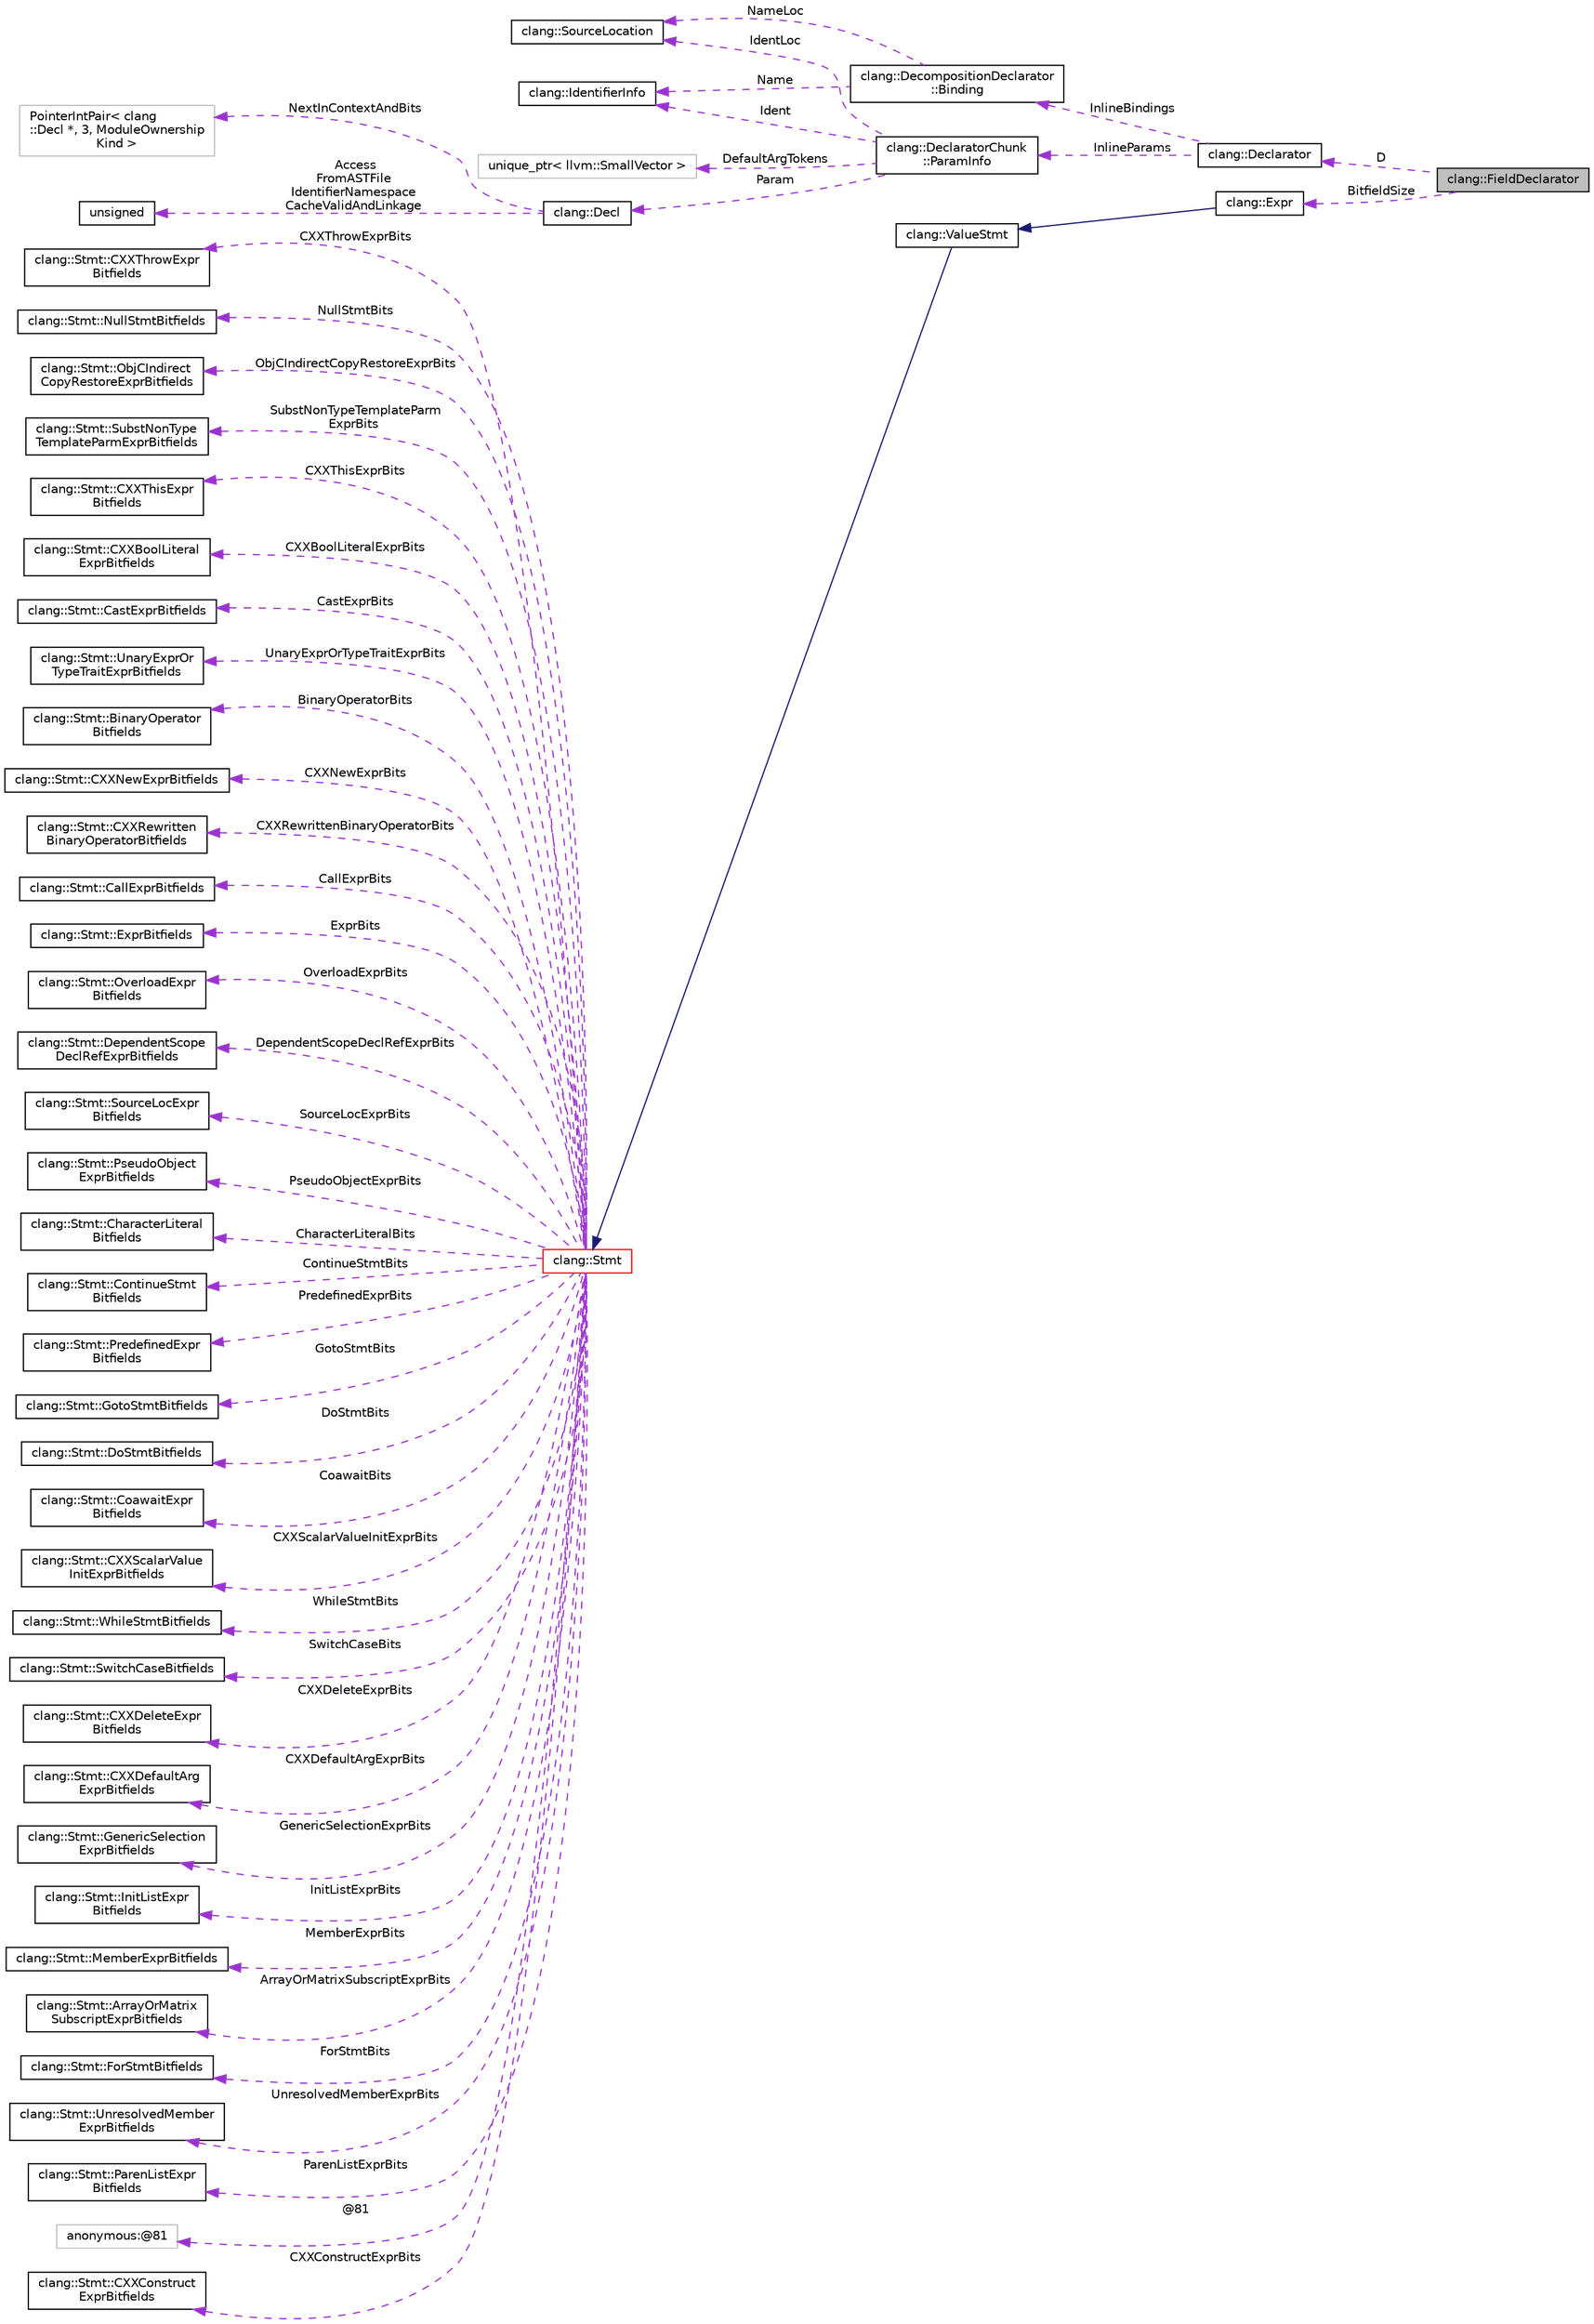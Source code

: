 digraph "clang::FieldDeclarator"
{
 // LATEX_PDF_SIZE
  bgcolor="transparent";
  edge [fontname="Helvetica",fontsize="10",labelfontname="Helvetica",labelfontsize="10"];
  node [fontname="Helvetica",fontsize="10",shape=record];
  rankdir="LR";
  Node1 [label="clang::FieldDeclarator",height=0.2,width=0.4,color="black", fillcolor="grey75", style="filled", fontcolor="black",tooltip="This little struct is used to capture information about structure field declarators,..."];
  Node2 -> Node1 [dir="back",color="darkorchid3",fontsize="10",style="dashed",label=" D" ,fontname="Helvetica"];
  Node2 [label="clang::Declarator",height=0.2,width=0.4,color="black",URL="$classclang_1_1Declarator.html",tooltip="Information about one declarator, including the parsed type information and the identifier."];
  Node3 -> Node2 [dir="back",color="darkorchid3",fontsize="10",style="dashed",label=" InlineBindings" ,fontname="Helvetica"];
  Node3 [label="clang::DecompositionDeclarator\l::Binding",height=0.2,width=0.4,color="black",URL="$structclang_1_1DecompositionDeclarator_1_1Binding.html",tooltip=" "];
  Node4 -> Node3 [dir="back",color="darkorchid3",fontsize="10",style="dashed",label=" NameLoc" ,fontname="Helvetica"];
  Node4 [label="clang::SourceLocation",height=0.2,width=0.4,color="black",URL="$classclang_1_1SourceLocation.html",tooltip="Encodes a location in the source."];
  Node5 -> Node3 [dir="back",color="darkorchid3",fontsize="10",style="dashed",label=" Name" ,fontname="Helvetica"];
  Node5 [label="clang::IdentifierInfo",height=0.2,width=0.4,color="black",URL="$classclang_1_1IdentifierInfo.html",tooltip="One of these records is kept for each identifier that is lexed."];
  Node6 -> Node2 [dir="back",color="darkorchid3",fontsize="10",style="dashed",label=" InlineParams" ,fontname="Helvetica"];
  Node6 [label="clang::DeclaratorChunk\l::ParamInfo",height=0.2,width=0.4,color="black",URL="$structclang_1_1DeclaratorChunk_1_1ParamInfo.html",tooltip="ParamInfo - An array of paraminfo objects is allocated whenever a function declarator is parsed."];
  Node4 -> Node6 [dir="back",color="darkorchid3",fontsize="10",style="dashed",label=" IdentLoc" ,fontname="Helvetica"];
  Node7 -> Node6 [dir="back",color="darkorchid3",fontsize="10",style="dashed",label=" DefaultArgTokens" ,fontname="Helvetica"];
  Node7 [label="unique_ptr\< llvm::SmallVector \>",height=0.2,width=0.4,color="grey75",tooltip=" "];
  Node5 -> Node6 [dir="back",color="darkorchid3",fontsize="10",style="dashed",label=" Ident" ,fontname="Helvetica"];
  Node8 -> Node6 [dir="back",color="darkorchid3",fontsize="10",style="dashed",label=" Param" ,fontname="Helvetica"];
  Node8 [label="clang::Decl",height=0.2,width=0.4,color="black",URL="$classclang_1_1Decl.html",tooltip="Decl - This represents one declaration (or definition), e.g."];
  Node9 -> Node8 [dir="back",color="darkorchid3",fontsize="10",style="dashed",label=" NextInContextAndBits" ,fontname="Helvetica"];
  Node9 [label="PointerIntPair\< clang\l::Decl *, 3, ModuleOwnership\lKind \>",height=0.2,width=0.4,color="grey75",tooltip=" "];
  Node10 -> Node8 [dir="back",color="darkorchid3",fontsize="10",style="dashed",label=" Access\nFromASTFile\nIdentifierNamespace\nCacheValidAndLinkage" ,fontname="Helvetica"];
  Node10 [label="unsigned",height=0.2,width=0.4,color="black",URL="$classunsigned.html",tooltip=" "];
  Node11 -> Node1 [dir="back",color="darkorchid3",fontsize="10",style="dashed",label=" BitfieldSize" ,fontname="Helvetica"];
  Node11 [label="clang::Expr",height=0.2,width=0.4,color="black",URL="$classclang_1_1Expr.html",tooltip="This represents one expression."];
  Node12 -> Node11 [dir="back",color="midnightblue",fontsize="10",style="solid",fontname="Helvetica"];
  Node12 [label="clang::ValueStmt",height=0.2,width=0.4,color="black",URL="$classclang_1_1ValueStmt.html",tooltip="Represents a statement that could possibly have a value and type."];
  Node13 -> Node12 [dir="back",color="midnightblue",fontsize="10",style="solid",fontname="Helvetica"];
  Node13 [label="clang::Stmt",height=0.2,width=0.4,color="red",URL="$classclang_1_1Stmt.html",tooltip="Stmt - This represents one statement."];
  Node14 -> Node13 [dir="back",color="darkorchid3",fontsize="10",style="dashed",label=" CXXThrowExprBits" ,fontname="Helvetica"];
  Node14 [label="clang::Stmt::CXXThrowExpr\lBitfields",height=0.2,width=0.4,color="black",URL="$classclang_1_1Stmt_1_1CXXThrowExprBitfields.html",tooltip=" "];
  Node15 -> Node13 [dir="back",color="darkorchid3",fontsize="10",style="dashed",label=" NullStmtBits" ,fontname="Helvetica"];
  Node15 [label="clang::Stmt::NullStmtBitfields",height=0.2,width=0.4,color="black",URL="$classclang_1_1Stmt_1_1NullStmtBitfields.html",tooltip=" "];
  Node16 -> Node13 [dir="back",color="darkorchid3",fontsize="10",style="dashed",label=" ObjCIndirectCopyRestoreExprBits" ,fontname="Helvetica"];
  Node16 [label="clang::Stmt::ObjCIndirect\lCopyRestoreExprBitfields",height=0.2,width=0.4,color="black",URL="$classclang_1_1Stmt_1_1ObjCIndirectCopyRestoreExprBitfields.html",tooltip=" "];
  Node17 -> Node13 [dir="back",color="darkorchid3",fontsize="10",style="dashed",label=" SubstNonTypeTemplateParm\lExprBits" ,fontname="Helvetica"];
  Node17 [label="clang::Stmt::SubstNonType\lTemplateParmExprBitfields",height=0.2,width=0.4,color="black",URL="$classclang_1_1Stmt_1_1SubstNonTypeTemplateParmExprBitfields.html",tooltip=" "];
  Node18 -> Node13 [dir="back",color="darkorchid3",fontsize="10",style="dashed",label=" CXXThisExprBits" ,fontname="Helvetica"];
  Node18 [label="clang::Stmt::CXXThisExpr\lBitfields",height=0.2,width=0.4,color="black",URL="$classclang_1_1Stmt_1_1CXXThisExprBitfields.html",tooltip=" "];
  Node19 -> Node13 [dir="back",color="darkorchid3",fontsize="10",style="dashed",label=" CXXBoolLiteralExprBits" ,fontname="Helvetica"];
  Node19 [label="clang::Stmt::CXXBoolLiteral\lExprBitfields",height=0.2,width=0.4,color="black",URL="$classclang_1_1Stmt_1_1CXXBoolLiteralExprBitfields.html",tooltip=" "];
  Node20 -> Node13 [dir="back",color="darkorchid3",fontsize="10",style="dashed",label=" CastExprBits" ,fontname="Helvetica"];
  Node20 [label="clang::Stmt::CastExprBitfields",height=0.2,width=0.4,color="black",URL="$classclang_1_1Stmt_1_1CastExprBitfields.html",tooltip=" "];
  Node21 -> Node13 [dir="back",color="darkorchid3",fontsize="10",style="dashed",label=" UnaryExprOrTypeTraitExprBits" ,fontname="Helvetica"];
  Node21 [label="clang::Stmt::UnaryExprOr\lTypeTraitExprBitfields",height=0.2,width=0.4,color="black",URL="$classclang_1_1Stmt_1_1UnaryExprOrTypeTraitExprBitfields.html",tooltip=" "];
  Node22 -> Node13 [dir="back",color="darkorchid3",fontsize="10",style="dashed",label=" BinaryOperatorBits" ,fontname="Helvetica"];
  Node22 [label="clang::Stmt::BinaryOperator\lBitfields",height=0.2,width=0.4,color="black",URL="$classclang_1_1Stmt_1_1BinaryOperatorBitfields.html",tooltip=" "];
  Node23 -> Node13 [dir="back",color="darkorchid3",fontsize="10",style="dashed",label=" CXXNewExprBits" ,fontname="Helvetica"];
  Node23 [label="clang::Stmt::CXXNewExprBitfields",height=0.2,width=0.4,color="black",URL="$classclang_1_1Stmt_1_1CXXNewExprBitfields.html",tooltip=" "];
  Node24 -> Node13 [dir="back",color="darkorchid3",fontsize="10",style="dashed",label=" CXXRewrittenBinaryOperatorBits" ,fontname="Helvetica"];
  Node24 [label="clang::Stmt::CXXRewritten\lBinaryOperatorBitfields",height=0.2,width=0.4,color="black",URL="$classclang_1_1Stmt_1_1CXXRewrittenBinaryOperatorBitfields.html",tooltip=" "];
  Node25 -> Node13 [dir="back",color="darkorchid3",fontsize="10",style="dashed",label=" CallExprBits" ,fontname="Helvetica"];
  Node25 [label="clang::Stmt::CallExprBitfields",height=0.2,width=0.4,color="black",URL="$classclang_1_1Stmt_1_1CallExprBitfields.html",tooltip=" "];
  Node26 -> Node13 [dir="back",color="darkorchid3",fontsize="10",style="dashed",label=" ExprBits" ,fontname="Helvetica"];
  Node26 [label="clang::Stmt::ExprBitfields",height=0.2,width=0.4,color="black",URL="$classclang_1_1Stmt_1_1ExprBitfields.html",tooltip=" "];
  Node27 -> Node13 [dir="back",color="darkorchid3",fontsize="10",style="dashed",label=" OverloadExprBits" ,fontname="Helvetica"];
  Node27 [label="clang::Stmt::OverloadExpr\lBitfields",height=0.2,width=0.4,color="black",URL="$classclang_1_1Stmt_1_1OverloadExprBitfields.html",tooltip=" "];
  Node28 -> Node13 [dir="back",color="darkorchid3",fontsize="10",style="dashed",label=" DependentScopeDeclRefExprBits" ,fontname="Helvetica"];
  Node28 [label="clang::Stmt::DependentScope\lDeclRefExprBitfields",height=0.2,width=0.4,color="black",URL="$classclang_1_1Stmt_1_1DependentScopeDeclRefExprBitfields.html",tooltip=" "];
  Node29 -> Node13 [dir="back",color="darkorchid3",fontsize="10",style="dashed",label=" SourceLocExprBits" ,fontname="Helvetica"];
  Node29 [label="clang::Stmt::SourceLocExpr\lBitfields",height=0.2,width=0.4,color="black",URL="$classclang_1_1Stmt_1_1SourceLocExprBitfields.html",tooltip=" "];
  Node30 -> Node13 [dir="back",color="darkorchid3",fontsize="10",style="dashed",label=" PseudoObjectExprBits" ,fontname="Helvetica"];
  Node30 [label="clang::Stmt::PseudoObject\lExprBitfields",height=0.2,width=0.4,color="black",URL="$classclang_1_1Stmt_1_1PseudoObjectExprBitfields.html",tooltip=" "];
  Node31 -> Node13 [dir="back",color="darkorchid3",fontsize="10",style="dashed",label=" CharacterLiteralBits" ,fontname="Helvetica"];
  Node31 [label="clang::Stmt::CharacterLiteral\lBitfields",height=0.2,width=0.4,color="black",URL="$classclang_1_1Stmt_1_1CharacterLiteralBitfields.html",tooltip=" "];
  Node32 -> Node13 [dir="back",color="darkorchid3",fontsize="10",style="dashed",label=" ContinueStmtBits" ,fontname="Helvetica"];
  Node32 [label="clang::Stmt::ContinueStmt\lBitfields",height=0.2,width=0.4,color="black",URL="$classclang_1_1Stmt_1_1ContinueStmtBitfields.html",tooltip=" "];
  Node33 -> Node13 [dir="back",color="darkorchid3",fontsize="10",style="dashed",label=" PredefinedExprBits" ,fontname="Helvetica"];
  Node33 [label="clang::Stmt::PredefinedExpr\lBitfields",height=0.2,width=0.4,color="black",URL="$classclang_1_1Stmt_1_1PredefinedExprBitfields.html",tooltip=" "];
  Node34 -> Node13 [dir="back",color="darkorchid3",fontsize="10",style="dashed",label=" GotoStmtBits" ,fontname="Helvetica"];
  Node34 [label="clang::Stmt::GotoStmtBitfields",height=0.2,width=0.4,color="black",URL="$classclang_1_1Stmt_1_1GotoStmtBitfields.html",tooltip=" "];
  Node35 -> Node13 [dir="back",color="darkorchid3",fontsize="10",style="dashed",label=" DoStmtBits" ,fontname="Helvetica"];
  Node35 [label="clang::Stmt::DoStmtBitfields",height=0.2,width=0.4,color="black",URL="$classclang_1_1Stmt_1_1DoStmtBitfields.html",tooltip=" "];
  Node36 -> Node13 [dir="back",color="darkorchid3",fontsize="10",style="dashed",label=" CoawaitBits" ,fontname="Helvetica"];
  Node36 [label="clang::Stmt::CoawaitExpr\lBitfields",height=0.2,width=0.4,color="black",URL="$classclang_1_1Stmt_1_1CoawaitExprBitfields.html",tooltip=" "];
  Node37 -> Node13 [dir="back",color="darkorchid3",fontsize="10",style="dashed",label=" CXXScalarValueInitExprBits" ,fontname="Helvetica"];
  Node37 [label="clang::Stmt::CXXScalarValue\lInitExprBitfields",height=0.2,width=0.4,color="black",URL="$classclang_1_1Stmt_1_1CXXScalarValueInitExprBitfields.html",tooltip=" "];
  Node38 -> Node13 [dir="back",color="darkorchid3",fontsize="10",style="dashed",label=" WhileStmtBits" ,fontname="Helvetica"];
  Node38 [label="clang::Stmt::WhileStmtBitfields",height=0.2,width=0.4,color="black",URL="$classclang_1_1Stmt_1_1WhileStmtBitfields.html",tooltip=" "];
  Node39 -> Node13 [dir="back",color="darkorchid3",fontsize="10",style="dashed",label=" SwitchCaseBits" ,fontname="Helvetica"];
  Node39 [label="clang::Stmt::SwitchCaseBitfields",height=0.2,width=0.4,color="black",URL="$classclang_1_1Stmt_1_1SwitchCaseBitfields.html",tooltip=" "];
  Node40 -> Node13 [dir="back",color="darkorchid3",fontsize="10",style="dashed",label=" CXXDeleteExprBits" ,fontname="Helvetica"];
  Node40 [label="clang::Stmt::CXXDeleteExpr\lBitfields",height=0.2,width=0.4,color="black",URL="$classclang_1_1Stmt_1_1CXXDeleteExprBitfields.html",tooltip=" "];
  Node41 -> Node13 [dir="back",color="darkorchid3",fontsize="10",style="dashed",label=" CXXDefaultArgExprBits" ,fontname="Helvetica"];
  Node41 [label="clang::Stmt::CXXDefaultArg\lExprBitfields",height=0.2,width=0.4,color="black",URL="$classclang_1_1Stmt_1_1CXXDefaultArgExprBitfields.html",tooltip=" "];
  Node42 -> Node13 [dir="back",color="darkorchid3",fontsize="10",style="dashed",label=" GenericSelectionExprBits" ,fontname="Helvetica"];
  Node42 [label="clang::Stmt::GenericSelection\lExprBitfields",height=0.2,width=0.4,color="black",URL="$classclang_1_1Stmt_1_1GenericSelectionExprBitfields.html",tooltip=" "];
  Node43 -> Node13 [dir="back",color="darkorchid3",fontsize="10",style="dashed",label=" InitListExprBits" ,fontname="Helvetica"];
  Node43 [label="clang::Stmt::InitListExpr\lBitfields",height=0.2,width=0.4,color="black",URL="$classclang_1_1Stmt_1_1InitListExprBitfields.html",tooltip=" "];
  Node44 -> Node13 [dir="back",color="darkorchid3",fontsize="10",style="dashed",label=" MemberExprBits" ,fontname="Helvetica"];
  Node44 [label="clang::Stmt::MemberExprBitfields",height=0.2,width=0.4,color="black",URL="$classclang_1_1Stmt_1_1MemberExprBitfields.html",tooltip=" "];
  Node45 -> Node13 [dir="back",color="darkorchid3",fontsize="10",style="dashed",label=" ArrayOrMatrixSubscriptExprBits" ,fontname="Helvetica"];
  Node45 [label="clang::Stmt::ArrayOrMatrix\lSubscriptExprBitfields",height=0.2,width=0.4,color="black",URL="$classclang_1_1Stmt_1_1ArrayOrMatrixSubscriptExprBitfields.html",tooltip=" "];
  Node46 -> Node13 [dir="back",color="darkorchid3",fontsize="10",style="dashed",label=" ForStmtBits" ,fontname="Helvetica"];
  Node46 [label="clang::Stmt::ForStmtBitfields",height=0.2,width=0.4,color="black",URL="$classclang_1_1Stmt_1_1ForStmtBitfields.html",tooltip=" "];
  Node47 -> Node13 [dir="back",color="darkorchid3",fontsize="10",style="dashed",label=" UnresolvedMemberExprBits" ,fontname="Helvetica"];
  Node47 [label="clang::Stmt::UnresolvedMember\lExprBitfields",height=0.2,width=0.4,color="black",URL="$classclang_1_1Stmt_1_1UnresolvedMemberExprBitfields.html",tooltip=" "];
  Node48 -> Node13 [dir="back",color="darkorchid3",fontsize="10",style="dashed",label=" ParenListExprBits" ,fontname="Helvetica"];
  Node48 [label="clang::Stmt::ParenListExpr\lBitfields",height=0.2,width=0.4,color="black",URL="$classclang_1_1Stmt_1_1ParenListExprBitfields.html",tooltip=" "];
  Node49 -> Node13 [dir="back",color="darkorchid3",fontsize="10",style="dashed",label=" @81" ,fontname="Helvetica"];
  Node49 [label="anonymous:@81",height=0.2,width=0.4,color="grey75",tooltip=" "];
  Node50 -> Node13 [dir="back",color="darkorchid3",fontsize="10",style="dashed",label=" CXXConstructExprBits" ,fontname="Helvetica"];
  Node50 [label="clang::Stmt::CXXConstruct\lExprBitfields",height=0.2,width=0.4,color="black",URL="$classclang_1_1Stmt_1_1CXXConstructExprBitfields.html",tooltip=" "];
}
